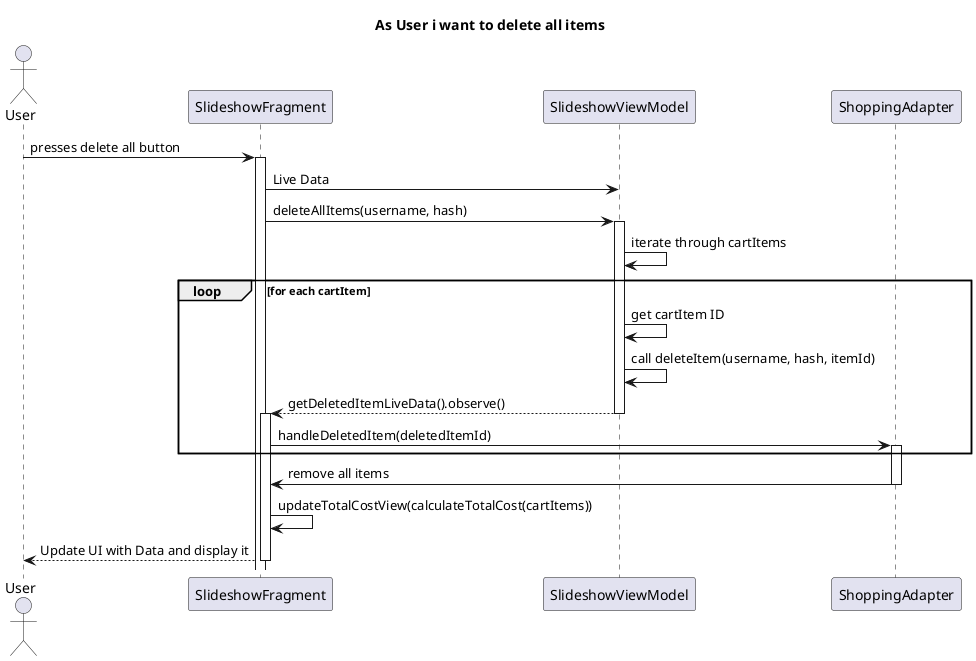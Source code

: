 @startuml
title As User i want to delete all items
actor User as User
participant "SlideshowFragment" as SlideshowFragment
participant "SlideshowViewModel" as SlideshowViewModel
participant "ShoppingAdapter" as ShoppingAdapter



User -> SlideshowFragment: presses delete all button
activate SlideshowFragment
SlideshowFragment -> SlideshowViewModel: Live Data

SlideshowFragment -> SlideshowViewModel: deleteAllItems(username, hash)
activate SlideshowViewModel

SlideshowViewModel -> SlideshowViewModel: iterate through cartItems
loop for each cartItem
    SlideshowViewModel -> SlideshowViewModel: get cartItem ID
    SlideshowViewModel -> SlideshowViewModel: call deleteItem(username, hash, itemId)
SlideshowViewModel-->SlideshowFragment: getDeletedItemLiveData().observe()
deactivate SlideshowViewModel

activate SlideshowFragment
SlideshowFragment -> ShoppingAdapter: handleDeletedItem(deletedItemId)
activate ShoppingAdapter
end loop
ShoppingAdapter -> SlideshowFragment: remove all items
deactivate ShoppingAdapter
SlideshowFragment -> SlideshowFragment: updateTotalCostView(calculateTotalCost(cartItems))
SlideshowFragment --> User: Update UI with Data and display it

deactivate SlideshowFragment

@enduml
